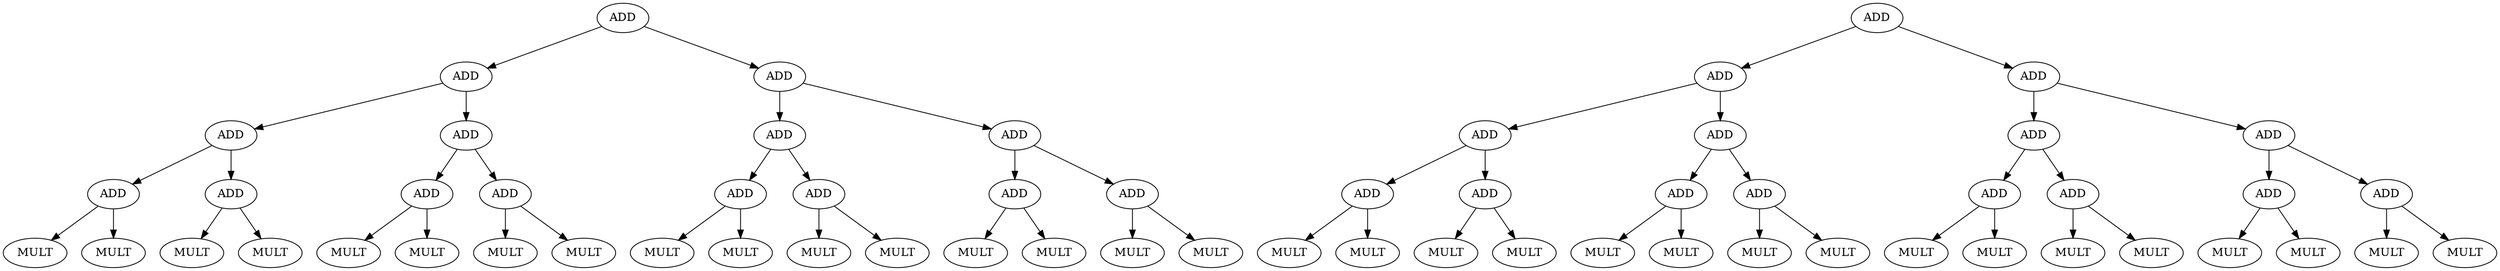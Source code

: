 strict digraph  {
0[label=ADD];
1[label=ADD];
2[label=ADD];
3[label=ADD];
4[label=ADD];
5[label=ADD];
6[label=ADD];
7[label=ADD];
8[label=ADD];
9[label=ADD];
10[label=ADD];
11[label=ADD];
12[label=ADD];
13[label=ADD];
14[label=ADD];
15[label=MULT];
16[label=MULT];
17[label=MULT];
18[label=MULT];
19[label=MULT];
20[label=MULT];
21[label=MULT];
22[label=MULT];
23[label=MULT];
24[label=MULT];
25[label=MULT];
26[label=MULT];
27[label=MULT];
28[label=MULT];
29[label=MULT];
30[label=MULT];
31[label=ADD];
32[label=ADD];
33[label=ADD];
34[label=ADD];
35[label=ADD];
36[label=ADD];
37[label=ADD];
38[label=ADD];
39[label=ADD];
40[label=ADD];
41[label=ADD];
42[label=ADD];
43[label=ADD];
44[label=ADD];
45[label=ADD];
46[label=MULT];
47[label=MULT];
48[label=MULT];
49[label=MULT];
50[label=MULT];
51[label=MULT];
52[label=MULT];
53[label=MULT];
54[label=MULT];
55[label=MULT];
56[label=MULT];
57[label=MULT];
58[label=MULT];
59[label=MULT];
60[label=MULT];
61[label=MULT];
0 -> 1;
0 -> 2;
1 -> 3;
1 -> 4;
2 -> 5;
2 -> 6;
3 -> 7;
3 -> 8;
4 -> 9;
4 -> 10;
5 -> 11;
5 -> 12;
6 -> 13;
6 -> 14;
7 -> 15;
7 -> 16;
8 -> 17;
8 -> 18;
9 -> 19;
9 -> 20;
10 -> 21;
10 -> 22;
11 -> 23;
11 -> 24;
12 -> 25;
12 -> 26;
13 -> 27;
13 -> 28;
14 -> 29;
14 -> 30;
31 -> 32;
31 -> 33;
32 -> 34;
32 -> 35;
33 -> 36;
33 -> 37;
34 -> 38;
34 -> 39;
35 -> 40;
35 -> 41;
36 -> 42;
36 -> 43;
37 -> 44;
37 -> 45;
38 -> 46;
38 -> 47;
39 -> 48;
39 -> 49;
40 -> 50;
40 -> 51;
41 -> 52;
41 -> 53;
42 -> 54;
42 -> 55;
43 -> 56;
43 -> 57;
44 -> 58;
44 -> 59;
45 -> 60;
45 -> 61;
}
